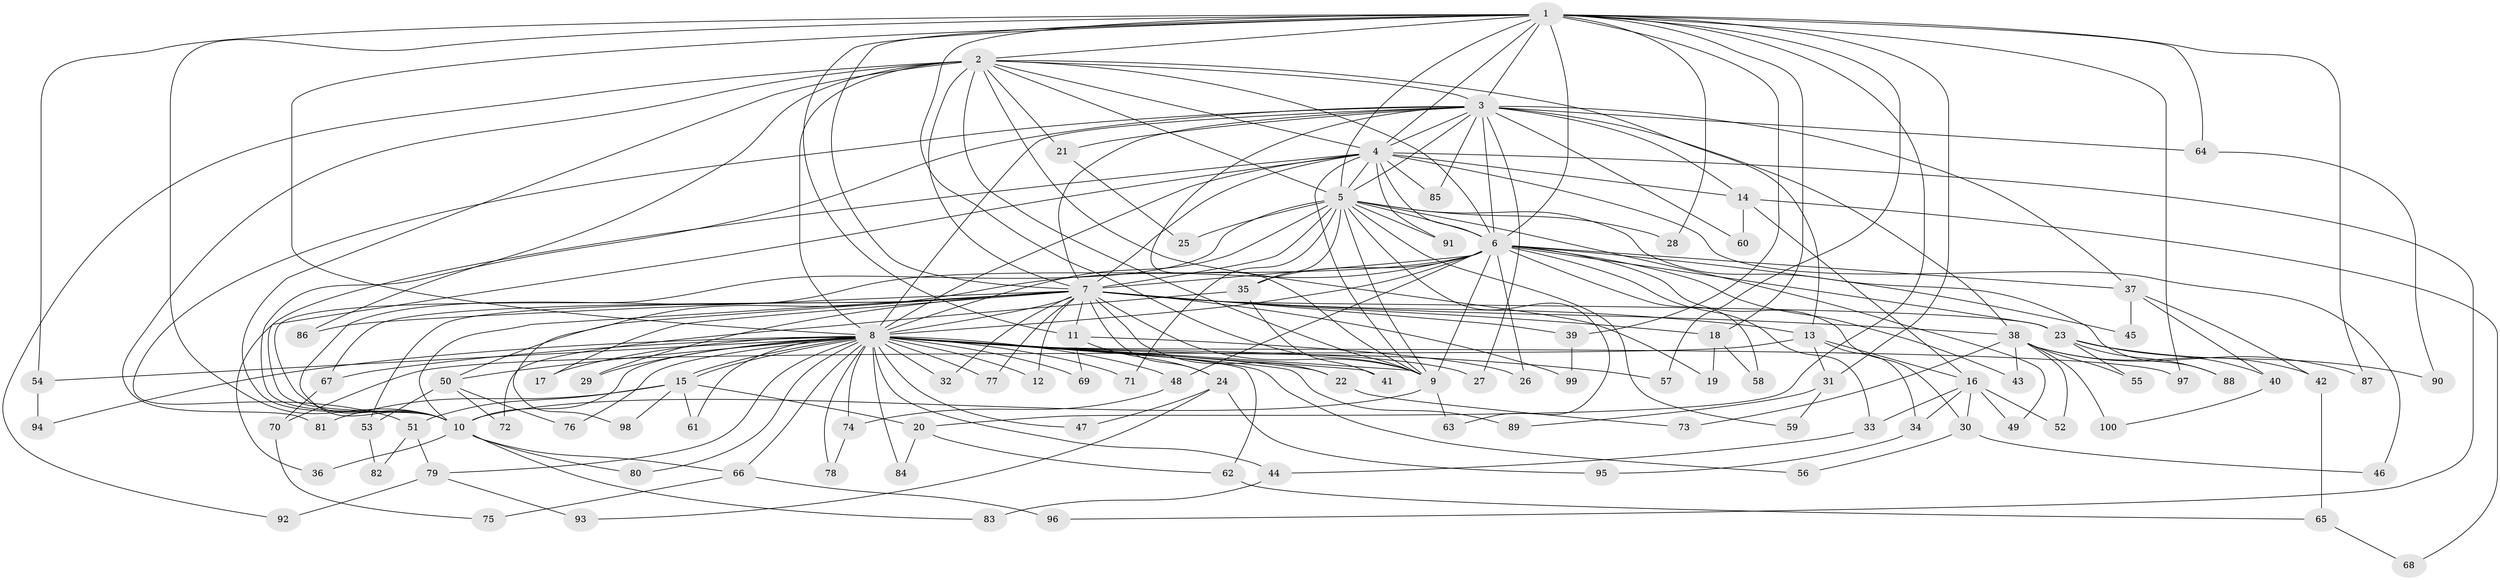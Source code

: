 // coarse degree distribution, {12: 0.025, 1: 0.325, 9: 0.025, 2: 0.5, 3: 0.025, 21: 0.025, 8: 0.025, 22: 0.025, 4: 0.025}
// Generated by graph-tools (version 1.1) at 2025/48/03/04/25 21:48:45]
// undirected, 100 vertices, 225 edges
graph export_dot {
graph [start="1"]
  node [color=gray90,style=filled];
  1;
  2;
  3;
  4;
  5;
  6;
  7;
  8;
  9;
  10;
  11;
  12;
  13;
  14;
  15;
  16;
  17;
  18;
  19;
  20;
  21;
  22;
  23;
  24;
  25;
  26;
  27;
  28;
  29;
  30;
  31;
  32;
  33;
  34;
  35;
  36;
  37;
  38;
  39;
  40;
  41;
  42;
  43;
  44;
  45;
  46;
  47;
  48;
  49;
  50;
  51;
  52;
  53;
  54;
  55;
  56;
  57;
  58;
  59;
  60;
  61;
  62;
  63;
  64;
  65;
  66;
  67;
  68;
  69;
  70;
  71;
  72;
  73;
  74;
  75;
  76;
  77;
  78;
  79;
  80;
  81;
  82;
  83;
  84;
  85;
  86;
  87;
  88;
  89;
  90;
  91;
  92;
  93;
  94;
  95;
  96;
  97;
  98;
  99;
  100;
  1 -- 2;
  1 -- 3;
  1 -- 4;
  1 -- 5;
  1 -- 6;
  1 -- 7;
  1 -- 8;
  1 -- 9;
  1 -- 10;
  1 -- 11;
  1 -- 18;
  1 -- 20;
  1 -- 28;
  1 -- 31;
  1 -- 39;
  1 -- 54;
  1 -- 57;
  1 -- 64;
  1 -- 87;
  1 -- 97;
  2 -- 3;
  2 -- 4;
  2 -- 5;
  2 -- 6;
  2 -- 7;
  2 -- 8;
  2 -- 9;
  2 -- 10;
  2 -- 13;
  2 -- 19;
  2 -- 21;
  2 -- 81;
  2 -- 86;
  2 -- 92;
  3 -- 4;
  3 -- 5;
  3 -- 6;
  3 -- 7;
  3 -- 8;
  3 -- 9;
  3 -- 10;
  3 -- 14;
  3 -- 21;
  3 -- 27;
  3 -- 37;
  3 -- 38;
  3 -- 51;
  3 -- 60;
  3 -- 64;
  3 -- 85;
  4 -- 5;
  4 -- 6;
  4 -- 7;
  4 -- 8;
  4 -- 9;
  4 -- 10;
  4 -- 14;
  4 -- 36;
  4 -- 46;
  4 -- 85;
  4 -- 91;
  4 -- 96;
  5 -- 6;
  5 -- 7;
  5 -- 8;
  5 -- 9;
  5 -- 10;
  5 -- 25;
  5 -- 28;
  5 -- 35;
  5 -- 49;
  5 -- 59;
  5 -- 63;
  5 -- 71;
  5 -- 88;
  5 -- 91;
  6 -- 7;
  6 -- 8;
  6 -- 9;
  6 -- 10;
  6 -- 23;
  6 -- 26;
  6 -- 30;
  6 -- 33;
  6 -- 35;
  6 -- 37;
  6 -- 43;
  6 -- 45;
  6 -- 48;
  6 -- 58;
  6 -- 98;
  7 -- 8;
  7 -- 9;
  7 -- 10;
  7 -- 11;
  7 -- 12;
  7 -- 13;
  7 -- 17;
  7 -- 18;
  7 -- 22;
  7 -- 23;
  7 -- 24;
  7 -- 29;
  7 -- 32;
  7 -- 38;
  7 -- 39;
  7 -- 50;
  7 -- 53;
  7 -- 67;
  7 -- 77;
  7 -- 86;
  7 -- 99;
  8 -- 9;
  8 -- 10;
  8 -- 12;
  8 -- 15;
  8 -- 15;
  8 -- 17;
  8 -- 22;
  8 -- 27;
  8 -- 29;
  8 -- 32;
  8 -- 41;
  8 -- 44;
  8 -- 47;
  8 -- 48;
  8 -- 50;
  8 -- 54;
  8 -- 56;
  8 -- 57;
  8 -- 61;
  8 -- 62;
  8 -- 66;
  8 -- 67;
  8 -- 69;
  8 -- 71;
  8 -- 74;
  8 -- 76;
  8 -- 77;
  8 -- 78;
  8 -- 79;
  8 -- 80;
  8 -- 84;
  8 -- 89;
  8 -- 94;
  8 -- 97;
  9 -- 10;
  9 -- 63;
  10 -- 36;
  10 -- 66;
  10 -- 80;
  10 -- 83;
  11 -- 24;
  11 -- 26;
  11 -- 69;
  13 -- 16;
  13 -- 31;
  13 -- 34;
  13 -- 70;
  14 -- 16;
  14 -- 60;
  14 -- 68;
  15 -- 20;
  15 -- 51;
  15 -- 61;
  15 -- 81;
  15 -- 98;
  16 -- 30;
  16 -- 33;
  16 -- 34;
  16 -- 49;
  16 -- 52;
  18 -- 19;
  18 -- 58;
  20 -- 62;
  20 -- 84;
  21 -- 25;
  22 -- 73;
  23 -- 40;
  23 -- 55;
  23 -- 88;
  23 -- 90;
  24 -- 47;
  24 -- 93;
  24 -- 95;
  30 -- 46;
  30 -- 56;
  31 -- 59;
  31 -- 89;
  33 -- 44;
  34 -- 95;
  35 -- 41;
  35 -- 72;
  37 -- 40;
  37 -- 42;
  37 -- 45;
  38 -- 42;
  38 -- 43;
  38 -- 52;
  38 -- 55;
  38 -- 73;
  38 -- 87;
  38 -- 100;
  39 -- 99;
  40 -- 100;
  42 -- 65;
  44 -- 83;
  48 -- 74;
  50 -- 53;
  50 -- 72;
  50 -- 76;
  51 -- 79;
  51 -- 82;
  53 -- 82;
  54 -- 94;
  62 -- 65;
  64 -- 90;
  65 -- 68;
  66 -- 75;
  66 -- 96;
  67 -- 70;
  70 -- 75;
  74 -- 78;
  79 -- 92;
  79 -- 93;
}
